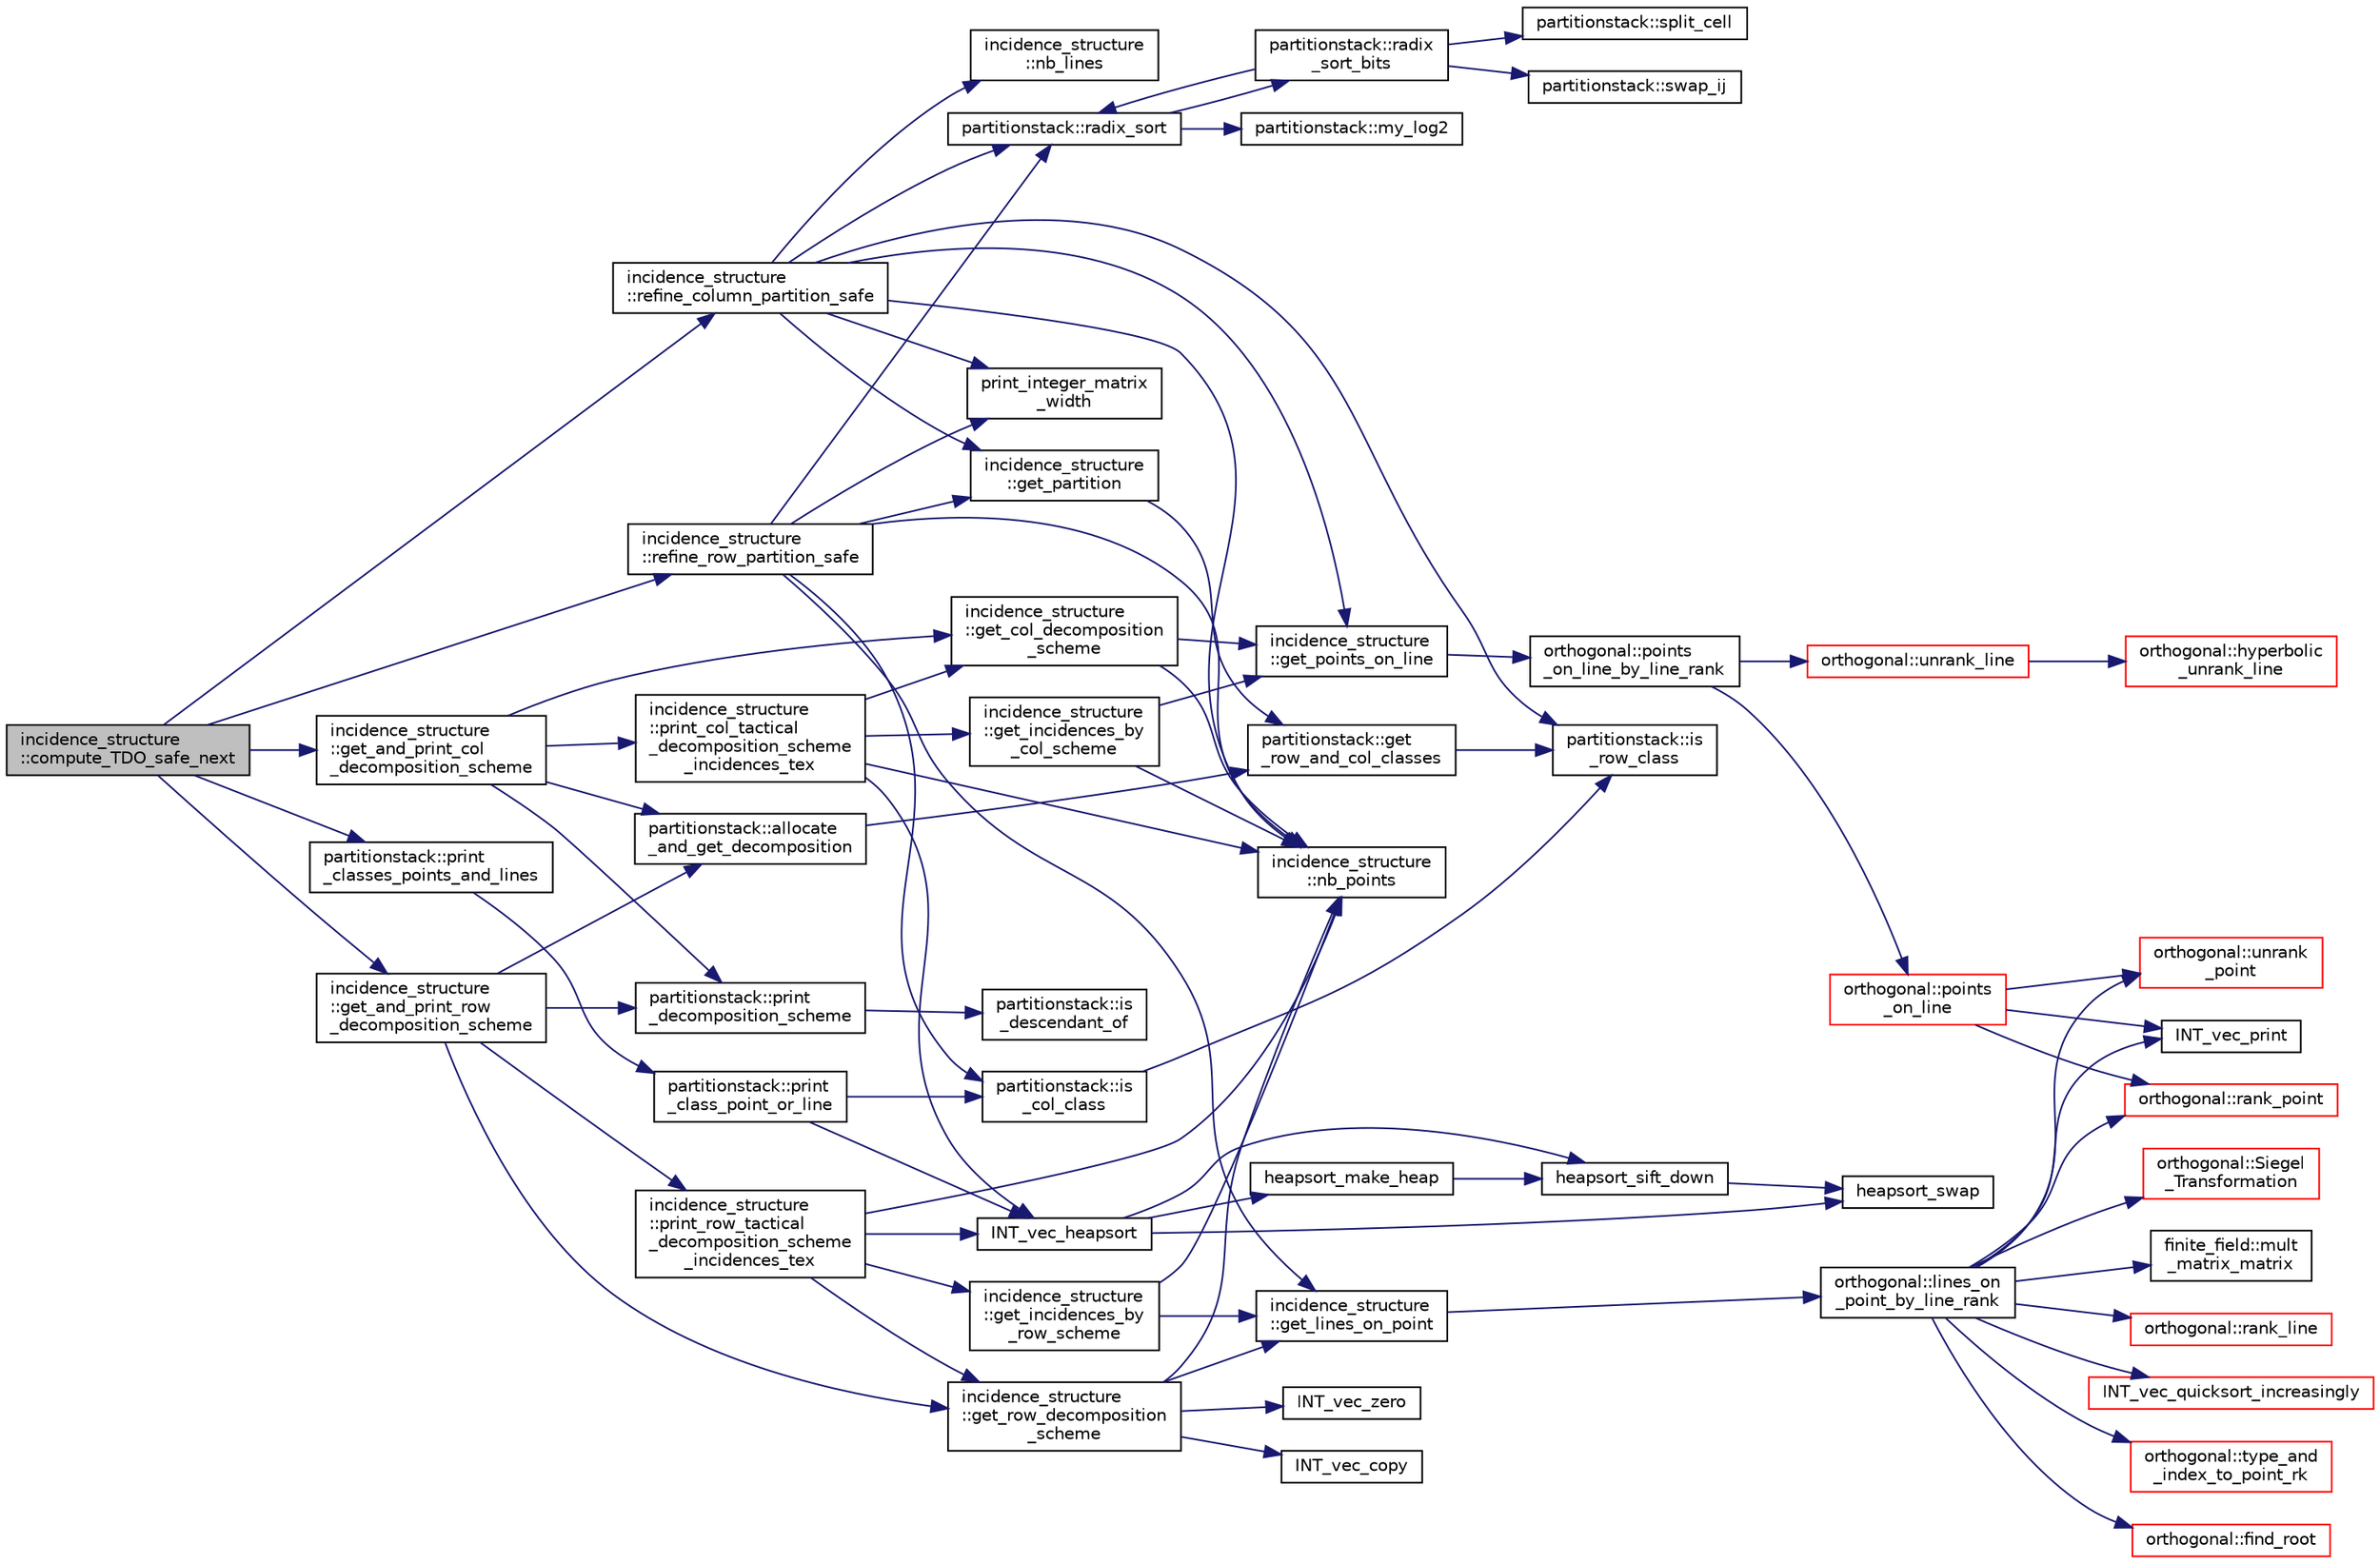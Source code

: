 digraph "incidence_structure::compute_TDO_safe_next"
{
  edge [fontname="Helvetica",fontsize="10",labelfontname="Helvetica",labelfontsize="10"];
  node [fontname="Helvetica",fontsize="10",shape=record];
  rankdir="LR";
  Node777 [label="incidence_structure\l::compute_TDO_safe_next",height=0.2,width=0.4,color="black", fillcolor="grey75", style="filled", fontcolor="black"];
  Node777 -> Node778 [color="midnightblue",fontsize="10",style="solid",fontname="Helvetica"];
  Node778 [label="incidence_structure\l::refine_column_partition_safe",height=0.2,width=0.4,color="black", fillcolor="white", style="filled",URL="$da/d8a/classincidence__structure.html#a958f8ddce2d53753adb1df588bf0e721"];
  Node778 -> Node779 [color="midnightblue",fontsize="10",style="solid",fontname="Helvetica"];
  Node779 [label="incidence_structure\l::get_partition",height=0.2,width=0.4,color="black", fillcolor="white", style="filled",URL="$da/d8a/classincidence__structure.html#a15f287785f85f3c6098dae8ec80a0ccd"];
  Node779 -> Node780 [color="midnightblue",fontsize="10",style="solid",fontname="Helvetica"];
  Node780 [label="partitionstack::get\l_row_and_col_classes",height=0.2,width=0.4,color="black", fillcolor="white", style="filled",URL="$d3/d87/classpartitionstack.html#a127a6965905c3f08c50ee09a100cb465"];
  Node780 -> Node781 [color="midnightblue",fontsize="10",style="solid",fontname="Helvetica"];
  Node781 [label="partitionstack::is\l_row_class",height=0.2,width=0.4,color="black", fillcolor="white", style="filled",URL="$d3/d87/classpartitionstack.html#ad8497b40f1c327d3eb2fb2b993d88bb7"];
  Node778 -> Node782 [color="midnightblue",fontsize="10",style="solid",fontname="Helvetica"];
  Node782 [label="incidence_structure\l::nb_points",height=0.2,width=0.4,color="black", fillcolor="white", style="filled",URL="$da/d8a/classincidence__structure.html#aff5f6bfdc7470e73082ee6faacf0af64"];
  Node778 -> Node783 [color="midnightblue",fontsize="10",style="solid",fontname="Helvetica"];
  Node783 [label="incidence_structure\l::nb_lines",height=0.2,width=0.4,color="black", fillcolor="white", style="filled",URL="$da/d8a/classincidence__structure.html#a9ffac61340b2a03f31f1cc366d5a7b79"];
  Node778 -> Node784 [color="midnightblue",fontsize="10",style="solid",fontname="Helvetica"];
  Node784 [label="incidence_structure\l::get_points_on_line",height=0.2,width=0.4,color="black", fillcolor="white", style="filled",URL="$da/d8a/classincidence__structure.html#a1baf0d372125123bf55d27dacc720bda"];
  Node784 -> Node785 [color="midnightblue",fontsize="10",style="solid",fontname="Helvetica"];
  Node785 [label="orthogonal::points\l_on_line_by_line_rank",height=0.2,width=0.4,color="black", fillcolor="white", style="filled",URL="$d7/daa/classorthogonal.html#aec3f511b69d0a28340f93d6f904c5daa"];
  Node785 -> Node786 [color="midnightblue",fontsize="10",style="solid",fontname="Helvetica"];
  Node786 [label="orthogonal::unrank_line",height=0.2,width=0.4,color="red", fillcolor="white", style="filled",URL="$d7/daa/classorthogonal.html#a27fec576f6e11b80dd4503fa3cf7611e"];
  Node786 -> Node787 [color="midnightblue",fontsize="10",style="solid",fontname="Helvetica"];
  Node787 [label="orthogonal::hyperbolic\l_unrank_line",height=0.2,width=0.4,color="red", fillcolor="white", style="filled",URL="$d7/daa/classorthogonal.html#a94952194cdcc478feb676e97e2e272f2"];
  Node785 -> Node909 [color="midnightblue",fontsize="10",style="solid",fontname="Helvetica"];
  Node909 [label="orthogonal::points\l_on_line",height=0.2,width=0.4,color="red", fillcolor="white", style="filled",URL="$d7/daa/classorthogonal.html#afe1cc564902cc557d4d4d2ff85ee6839"];
  Node909 -> Node792 [color="midnightblue",fontsize="10",style="solid",fontname="Helvetica"];
  Node792 [label="orthogonal::unrank\l_point",height=0.2,width=0.4,color="red", fillcolor="white", style="filled",URL="$d7/daa/classorthogonal.html#ab655117100f7c66c19817b84ac5ac0a0"];
  Node909 -> Node822 [color="midnightblue",fontsize="10",style="solid",fontname="Helvetica"];
  Node822 [label="INT_vec_print",height=0.2,width=0.4,color="black", fillcolor="white", style="filled",URL="$df/dbf/sajeeb_8_c.html#a79a5901af0b47dd0d694109543c027fe"];
  Node909 -> Node814 [color="midnightblue",fontsize="10",style="solid",fontname="Helvetica"];
  Node814 [label="orthogonal::rank_point",height=0.2,width=0.4,color="red", fillcolor="white", style="filled",URL="$d7/daa/classorthogonal.html#adb4f1528590a804b3c011a68c9ebf655"];
  Node778 -> Node889 [color="midnightblue",fontsize="10",style="solid",fontname="Helvetica"];
  Node889 [label="print_integer_matrix\l_width",height=0.2,width=0.4,color="black", fillcolor="white", style="filled",URL="$d5/db4/io__and__os_8h.html#aa78f3e73fc2179251bd15adbcc31573f"];
  Node778 -> Node781 [color="midnightblue",fontsize="10",style="solid",fontname="Helvetica"];
  Node778 -> Node911 [color="midnightblue",fontsize="10",style="solid",fontname="Helvetica"];
  Node911 [label="partitionstack::radix_sort",height=0.2,width=0.4,color="black", fillcolor="white", style="filled",URL="$d3/d87/classpartitionstack.html#a9ab564e8289467768e46fea7d6f8711e"];
  Node911 -> Node912 [color="midnightblue",fontsize="10",style="solid",fontname="Helvetica"];
  Node912 [label="partitionstack::my_log2",height=0.2,width=0.4,color="black", fillcolor="white", style="filled",URL="$d3/d87/classpartitionstack.html#a9dbf8975a2c5a2701e8c8b94d6ee7d5e"];
  Node911 -> Node913 [color="midnightblue",fontsize="10",style="solid",fontname="Helvetica"];
  Node913 [label="partitionstack::radix\l_sort_bits",height=0.2,width=0.4,color="black", fillcolor="white", style="filled",URL="$d3/d87/classpartitionstack.html#a378eaab913db223d678a086f372ad81d"];
  Node913 -> Node911 [color="midnightblue",fontsize="10",style="solid",fontname="Helvetica"];
  Node913 -> Node914 [color="midnightblue",fontsize="10",style="solid",fontname="Helvetica"];
  Node914 [label="partitionstack::swap_ij",height=0.2,width=0.4,color="black", fillcolor="white", style="filled",URL="$d3/d87/classpartitionstack.html#a9b1d34fca91b9736a27af68df0723d6f"];
  Node913 -> Node915 [color="midnightblue",fontsize="10",style="solid",fontname="Helvetica"];
  Node915 [label="partitionstack::split_cell",height=0.2,width=0.4,color="black", fillcolor="white", style="filled",URL="$d3/d87/classpartitionstack.html#aafceac783d21309e491df61254f41244"];
  Node777 -> Node916 [color="midnightblue",fontsize="10",style="solid",fontname="Helvetica"];
  Node916 [label="incidence_structure\l::refine_row_partition_safe",height=0.2,width=0.4,color="black", fillcolor="white", style="filled",URL="$da/d8a/classincidence__structure.html#ae84b2dc0f1a0cd1f9acfadcae21e3745"];
  Node916 -> Node779 [color="midnightblue",fontsize="10",style="solid",fontname="Helvetica"];
  Node916 -> Node782 [color="midnightblue",fontsize="10",style="solid",fontname="Helvetica"];
  Node916 -> Node917 [color="midnightblue",fontsize="10",style="solid",fontname="Helvetica"];
  Node917 [label="incidence_structure\l::get_lines_on_point",height=0.2,width=0.4,color="black", fillcolor="white", style="filled",URL="$da/d8a/classincidence__structure.html#a09148fd9478525b4a65c8e44833d1861"];
  Node917 -> Node918 [color="midnightblue",fontsize="10",style="solid",fontname="Helvetica"];
  Node918 [label="orthogonal::lines_on\l_point_by_line_rank",height=0.2,width=0.4,color="black", fillcolor="white", style="filled",URL="$d7/daa/classorthogonal.html#adc21874b6da3cd3585c704994fb538aa"];
  Node918 -> Node789 [color="midnightblue",fontsize="10",style="solid",fontname="Helvetica"];
  Node789 [label="orthogonal::type_and\l_index_to_point_rk",height=0.2,width=0.4,color="red", fillcolor="white", style="filled",URL="$d7/daa/classorthogonal.html#a319ef460cdfe3247d336c3fb482901eb"];
  Node918 -> Node792 [color="midnightblue",fontsize="10",style="solid",fontname="Helvetica"];
  Node918 -> Node919 [color="midnightblue",fontsize="10",style="solid",fontname="Helvetica"];
  Node919 [label="orthogonal::find_root",height=0.2,width=0.4,color="red", fillcolor="white", style="filled",URL="$d7/daa/classorthogonal.html#a7cad6e763a1f49ab5e372a26f5cdf247"];
  Node918 -> Node873 [color="midnightblue",fontsize="10",style="solid",fontname="Helvetica"];
  Node873 [label="orthogonal::Siegel\l_Transformation",height=0.2,width=0.4,color="red", fillcolor="white", style="filled",URL="$d7/daa/classorthogonal.html#a27258e68c99323ac8de66fedbe565a3d"];
  Node918 -> Node854 [color="midnightblue",fontsize="10",style="solid",fontname="Helvetica"];
  Node854 [label="finite_field::mult\l_matrix_matrix",height=0.2,width=0.4,color="black", fillcolor="white", style="filled",URL="$df/d5a/classfinite__field.html#a5e28706b815838d0ec34de1fa74bc3c4"];
  Node918 -> Node814 [color="midnightblue",fontsize="10",style="solid",fontname="Helvetica"];
  Node918 -> Node920 [color="midnightblue",fontsize="10",style="solid",fontname="Helvetica"];
  Node920 [label="orthogonal::rank_line",height=0.2,width=0.4,color="red", fillcolor="white", style="filled",URL="$d7/daa/classorthogonal.html#a5e1b5a3eb76840f425e71f25dabcd470"];
  Node918 -> Node993 [color="midnightblue",fontsize="10",style="solid",fontname="Helvetica"];
  Node993 [label="INT_vec_quicksort_increasingly",height=0.2,width=0.4,color="red", fillcolor="white", style="filled",URL="$d5/de2/foundations_2data__structures_2data__structures_8h.html#a31ccee746bc644f58816c67bc3a0e237"];
  Node918 -> Node822 [color="midnightblue",fontsize="10",style="solid",fontname="Helvetica"];
  Node916 -> Node889 [color="midnightblue",fontsize="10",style="solid",fontname="Helvetica"];
  Node916 -> Node996 [color="midnightblue",fontsize="10",style="solid",fontname="Helvetica"];
  Node996 [label="partitionstack::is\l_col_class",height=0.2,width=0.4,color="black", fillcolor="white", style="filled",URL="$d3/d87/classpartitionstack.html#a9dbd980faea7ce40bebd3cf4b843bc63"];
  Node996 -> Node781 [color="midnightblue",fontsize="10",style="solid",fontname="Helvetica"];
  Node916 -> Node911 [color="midnightblue",fontsize="10",style="solid",fontname="Helvetica"];
  Node777 -> Node997 [color="midnightblue",fontsize="10",style="solid",fontname="Helvetica"];
  Node997 [label="incidence_structure\l::get_and_print_col\l_decomposition_scheme",height=0.2,width=0.4,color="black", fillcolor="white", style="filled",URL="$da/d8a/classincidence__structure.html#a0c51e7224f51f1434025ff6d8a10522c"];
  Node997 -> Node998 [color="midnightblue",fontsize="10",style="solid",fontname="Helvetica"];
  Node998 [label="partitionstack::allocate\l_and_get_decomposition",height=0.2,width=0.4,color="black", fillcolor="white", style="filled",URL="$d3/d87/classpartitionstack.html#a3cd13923b18c41d37259ed943f331208"];
  Node998 -> Node780 [color="midnightblue",fontsize="10",style="solid",fontname="Helvetica"];
  Node997 -> Node999 [color="midnightblue",fontsize="10",style="solid",fontname="Helvetica"];
  Node999 [label="incidence_structure\l::get_col_decomposition\l_scheme",height=0.2,width=0.4,color="black", fillcolor="white", style="filled",URL="$da/d8a/classincidence__structure.html#a576b9add81a037a3d8f566ce28541673"];
  Node999 -> Node782 [color="midnightblue",fontsize="10",style="solid",fontname="Helvetica"];
  Node999 -> Node784 [color="midnightblue",fontsize="10",style="solid",fontname="Helvetica"];
  Node997 -> Node1000 [color="midnightblue",fontsize="10",style="solid",fontname="Helvetica"];
  Node1000 [label="partitionstack::print\l_decomposition_scheme",height=0.2,width=0.4,color="black", fillcolor="white", style="filled",URL="$d3/d87/classpartitionstack.html#a988c07dc47753333f43dfc393f86f3f7"];
  Node1000 -> Node1001 [color="midnightblue",fontsize="10",style="solid",fontname="Helvetica"];
  Node1001 [label="partitionstack::is\l_descendant_of",height=0.2,width=0.4,color="black", fillcolor="white", style="filled",URL="$d3/d87/classpartitionstack.html#ad5185008e6077511fc180402530e0cc7"];
  Node997 -> Node1002 [color="midnightblue",fontsize="10",style="solid",fontname="Helvetica"];
  Node1002 [label="incidence_structure\l::print_col_tactical\l_decomposition_scheme\l_incidences_tex",height=0.2,width=0.4,color="black", fillcolor="white", style="filled",URL="$da/d8a/classincidence__structure.html#a56e24435baf9162d6c00080972b49b2c"];
  Node1002 -> Node999 [color="midnightblue",fontsize="10",style="solid",fontname="Helvetica"];
  Node1002 -> Node1003 [color="midnightblue",fontsize="10",style="solid",fontname="Helvetica"];
  Node1003 [label="incidence_structure\l::get_incidences_by\l_col_scheme",height=0.2,width=0.4,color="black", fillcolor="white", style="filled",URL="$da/d8a/classincidence__structure.html#adacdd5e58318775f9d3049cbdf47c9ad"];
  Node1003 -> Node782 [color="midnightblue",fontsize="10",style="solid",fontname="Helvetica"];
  Node1003 -> Node784 [color="midnightblue",fontsize="10",style="solid",fontname="Helvetica"];
  Node1002 -> Node782 [color="midnightblue",fontsize="10",style="solid",fontname="Helvetica"];
  Node1002 -> Node1004 [color="midnightblue",fontsize="10",style="solid",fontname="Helvetica"];
  Node1004 [label="INT_vec_heapsort",height=0.2,width=0.4,color="black", fillcolor="white", style="filled",URL="$d5/de2/foundations_2data__structures_2data__structures_8h.html#a3590ad9987f801fbfc94634300182f39"];
  Node1004 -> Node1005 [color="midnightblue",fontsize="10",style="solid",fontname="Helvetica"];
  Node1005 [label="heapsort_make_heap",height=0.2,width=0.4,color="black", fillcolor="white", style="filled",URL="$d4/dd7/sorting_8_c.html#a42f24453d7d77eeb1338ebd1a13cfdbb"];
  Node1005 -> Node1006 [color="midnightblue",fontsize="10",style="solid",fontname="Helvetica"];
  Node1006 [label="heapsort_sift_down",height=0.2,width=0.4,color="black", fillcolor="white", style="filled",URL="$d4/dd7/sorting_8_c.html#a65cbb1a6a3f01f511673705437ddc18b"];
  Node1006 -> Node1007 [color="midnightblue",fontsize="10",style="solid",fontname="Helvetica"];
  Node1007 [label="heapsort_swap",height=0.2,width=0.4,color="black", fillcolor="white", style="filled",URL="$d4/dd7/sorting_8_c.html#a8f048362e6065297b19b6975bcbbfcc6"];
  Node1004 -> Node1007 [color="midnightblue",fontsize="10",style="solid",fontname="Helvetica"];
  Node1004 -> Node1006 [color="midnightblue",fontsize="10",style="solid",fontname="Helvetica"];
  Node777 -> Node1008 [color="midnightblue",fontsize="10",style="solid",fontname="Helvetica"];
  Node1008 [label="partitionstack::print\l_classes_points_and_lines",height=0.2,width=0.4,color="black", fillcolor="white", style="filled",URL="$d3/d87/classpartitionstack.html#aaed3f1a7bffbbdaf5fa9d20ef86b87b1"];
  Node1008 -> Node1009 [color="midnightblue",fontsize="10",style="solid",fontname="Helvetica"];
  Node1009 [label="partitionstack::print\l_class_point_or_line",height=0.2,width=0.4,color="black", fillcolor="white", style="filled",URL="$d3/d87/classpartitionstack.html#adea8d0eebaf0b53a74f2fcdf1e63e31d"];
  Node1009 -> Node996 [color="midnightblue",fontsize="10",style="solid",fontname="Helvetica"];
  Node1009 -> Node1004 [color="midnightblue",fontsize="10",style="solid",fontname="Helvetica"];
  Node777 -> Node1010 [color="midnightblue",fontsize="10",style="solid",fontname="Helvetica"];
  Node1010 [label="incidence_structure\l::get_and_print_row\l_decomposition_scheme",height=0.2,width=0.4,color="black", fillcolor="white", style="filled",URL="$da/d8a/classincidence__structure.html#a4a1e589bb5c47fb2d98fdb561b669dcf"];
  Node1010 -> Node998 [color="midnightblue",fontsize="10",style="solid",fontname="Helvetica"];
  Node1010 -> Node1011 [color="midnightblue",fontsize="10",style="solid",fontname="Helvetica"];
  Node1011 [label="incidence_structure\l::get_row_decomposition\l_scheme",height=0.2,width=0.4,color="black", fillcolor="white", style="filled",URL="$da/d8a/classincidence__structure.html#aa0ad04253ba8e75bb15900ee8b01c9aa"];
  Node1011 -> Node1012 [color="midnightblue",fontsize="10",style="solid",fontname="Helvetica"];
  Node1012 [label="INT_vec_zero",height=0.2,width=0.4,color="black", fillcolor="white", style="filled",URL="$df/dbf/sajeeb_8_c.html#aa8c9c7977203577026080f546fe4980f"];
  Node1011 -> Node917 [color="midnightblue",fontsize="10",style="solid",fontname="Helvetica"];
  Node1011 -> Node782 [color="midnightblue",fontsize="10",style="solid",fontname="Helvetica"];
  Node1011 -> Node883 [color="midnightblue",fontsize="10",style="solid",fontname="Helvetica"];
  Node883 [label="INT_vec_copy",height=0.2,width=0.4,color="black", fillcolor="white", style="filled",URL="$df/dbf/sajeeb_8_c.html#ac2d875e27e009af6ec04d17254d11075"];
  Node1010 -> Node1000 [color="midnightblue",fontsize="10",style="solid",fontname="Helvetica"];
  Node1010 -> Node1013 [color="midnightblue",fontsize="10",style="solid",fontname="Helvetica"];
  Node1013 [label="incidence_structure\l::print_row_tactical\l_decomposition_scheme\l_incidences_tex",height=0.2,width=0.4,color="black", fillcolor="white", style="filled",URL="$da/d8a/classincidence__structure.html#a23279d5c98b702de05171c245d5375fa"];
  Node1013 -> Node1011 [color="midnightblue",fontsize="10",style="solid",fontname="Helvetica"];
  Node1013 -> Node1014 [color="midnightblue",fontsize="10",style="solid",fontname="Helvetica"];
  Node1014 [label="incidence_structure\l::get_incidences_by\l_row_scheme",height=0.2,width=0.4,color="black", fillcolor="white", style="filled",URL="$da/d8a/classincidence__structure.html#addab249e03244133841bd793389c792c"];
  Node1014 -> Node917 [color="midnightblue",fontsize="10",style="solid",fontname="Helvetica"];
  Node1014 -> Node782 [color="midnightblue",fontsize="10",style="solid",fontname="Helvetica"];
  Node1013 -> Node782 [color="midnightblue",fontsize="10",style="solid",fontname="Helvetica"];
  Node1013 -> Node1004 [color="midnightblue",fontsize="10",style="solid",fontname="Helvetica"];
}
